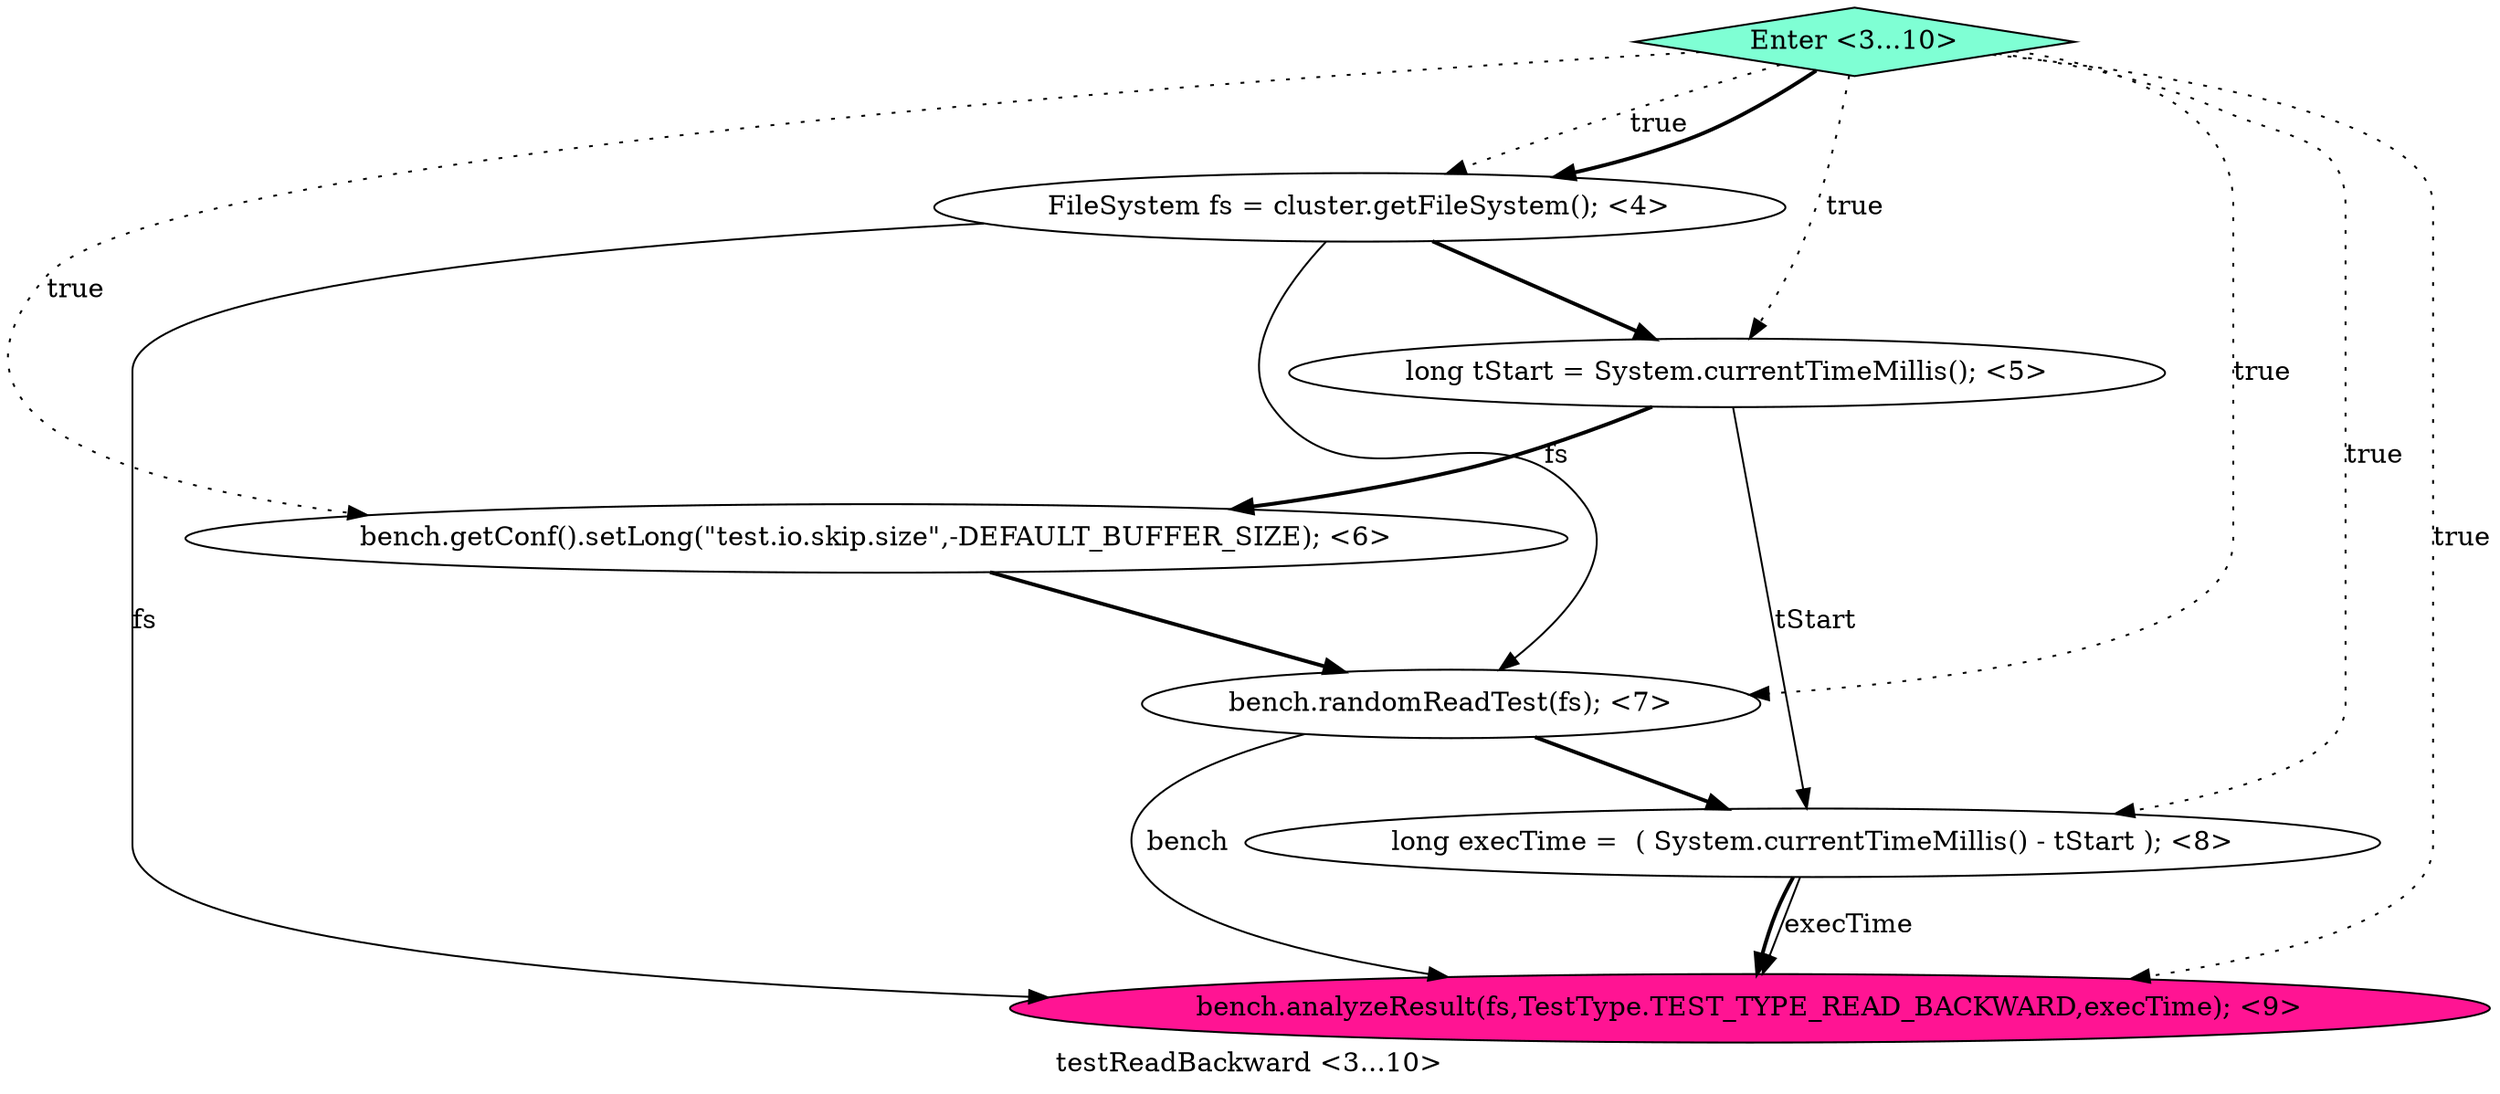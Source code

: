 digraph PDG {
label = "testReadBackward <3...10>";
0.4 [style = filled, label = "long execTime =  ( System.currentTimeMillis() - tStart ); <8>", fillcolor = white, shape = ellipse];
0.5 [style = filled, label = "bench.analyzeResult(fs,TestType.TEST_TYPE_READ_BACKWARD,execTime); <9>", fillcolor = deeppink, shape = ellipse];
0.2 [style = filled, label = "bench.getConf().setLong(\"test.io.skip.size\",-DEFAULT_BUFFER_SIZE); <6>", fillcolor = white, shape = ellipse];
0.3 [style = filled, label = "bench.randomReadTest(fs); <7>", fillcolor = white, shape = ellipse];
0.6 [style = filled, label = "Enter <3...10>", fillcolor = aquamarine, shape = diamond];
0.1 [style = filled, label = "long tStart = System.currentTimeMillis(); <5>", fillcolor = white, shape = ellipse];
0.0 [style = filled, label = "FileSystem fs = cluster.getFileSystem(); <4>", fillcolor = white, shape = ellipse];
0.0 -> 0.1 [style = bold, label=""];
0.0 -> 0.3 [style = solid, label="fs"];
0.0 -> 0.5 [style = solid, label="fs"];
0.1 -> 0.2 [style = bold, label=""];
0.1 -> 0.4 [style = solid, label="tStart"];
0.2 -> 0.3 [style = bold, label=""];
0.3 -> 0.4 [style = bold, label=""];
0.3 -> 0.5 [style = solid, label="bench"];
0.4 -> 0.5 [style = solid, label="execTime"];
0.4 -> 0.5 [style = bold, label=""];
0.6 -> 0.0 [style = dotted, label="true"];
0.6 -> 0.0 [style = bold, label=""];
0.6 -> 0.1 [style = dotted, label="true"];
0.6 -> 0.2 [style = dotted, label="true"];
0.6 -> 0.3 [style = dotted, label="true"];
0.6 -> 0.4 [style = dotted, label="true"];
0.6 -> 0.5 [style = dotted, label="true"];
}
